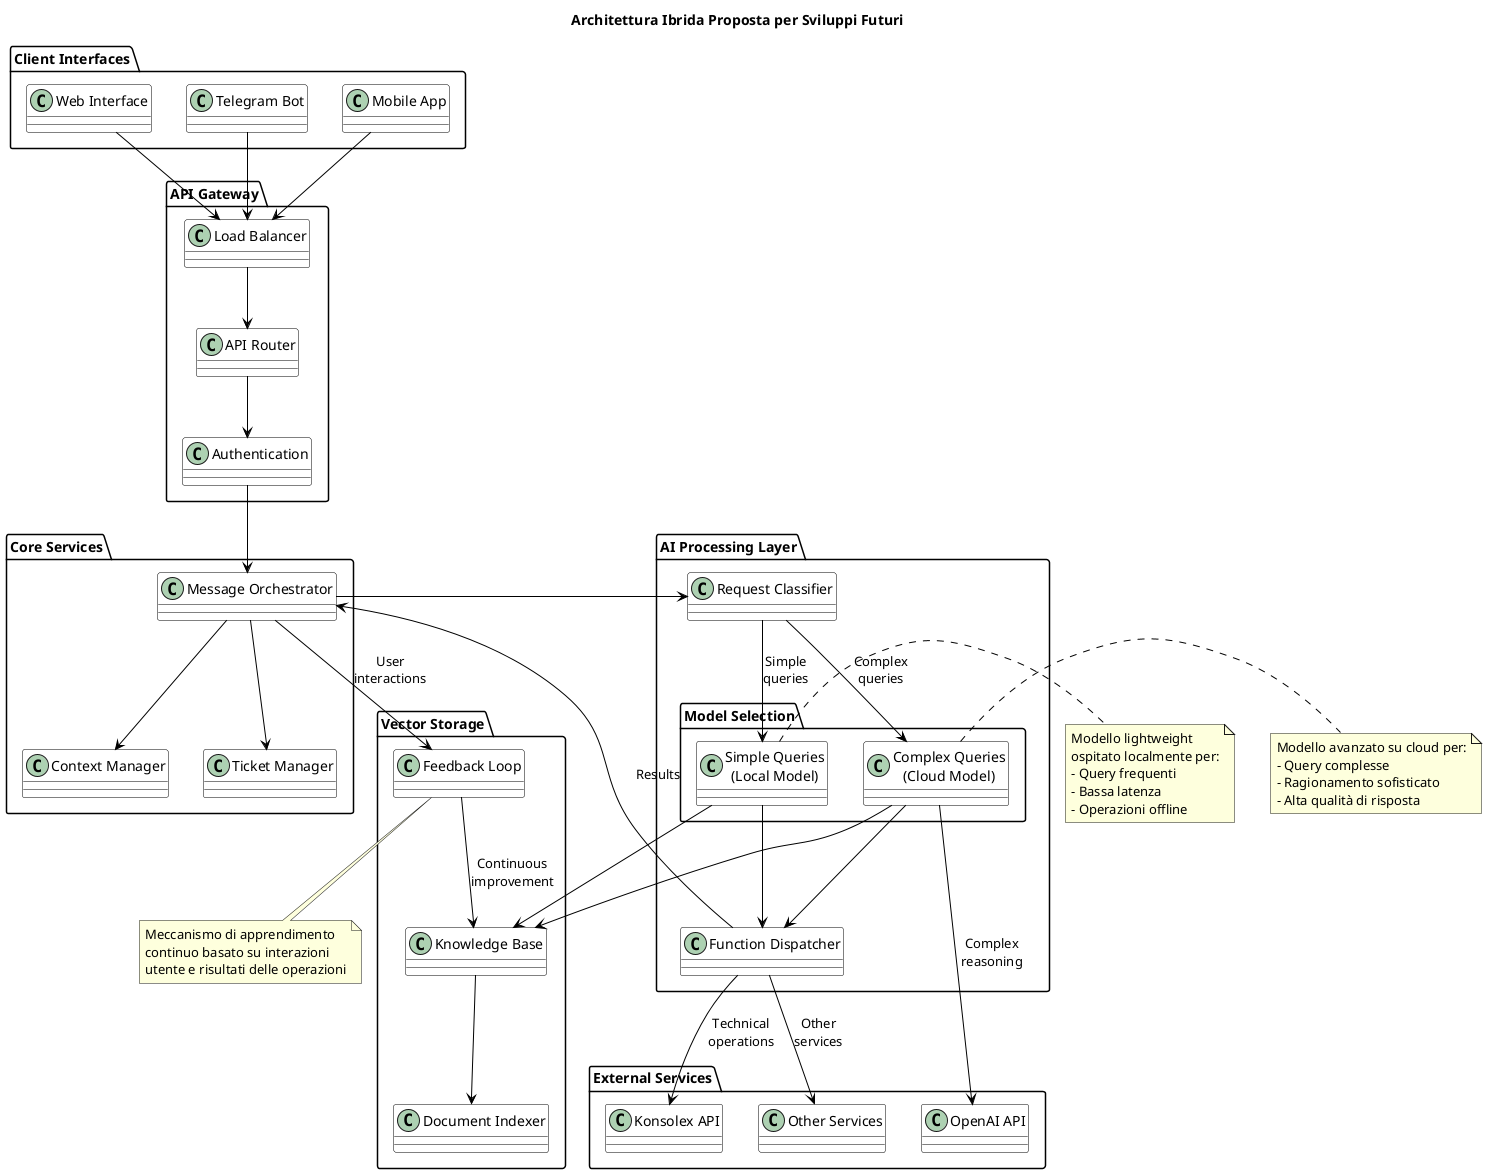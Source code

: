 @startuml Hybrid Architecture

!define RECTANGLE class

skinparam backgroundColor white
skinparam classFontSize 14
skinparam classFontName Arial
skinparam classBackgroundColor white
skinparam classBorderColor black
skinparam arrowColor black
skinparam stereotypeCBackgroundColor #A9DCDF

title "Architettura Ibrida Proposta per Sviluppi Futuri"

package "Client Interfaces" {
  class "Web Interface" as Web
  class "Telegram Bot" as Telegram
  class "Mobile App" as Mobile
}

package "API Gateway" {
  class "Load Balancer" as LB
  class "API Router" as Router
  class "Authentication" as Auth
}

package "Core Services" {
  class "Message Orchestrator" as Orchestrator
  class "Context Manager" as Context
  class "Ticket Manager" as Ticket
}

package "AI Processing Layer" {
  class "Request Classifier" as Classifier
  
  package "Model Selection" {
    class "Simple Queries\n(Local Model)" as LocalModel
    class "Complex Queries\n(Cloud Model)" as CloudModel
  }
  
  class "Function Dispatcher" as Dispatcher
}

package "Vector Storage" {
  class "Document Indexer" as Indexer
  class "Knowledge Base" as KB
  class "Feedback Loop" as Feedback
}

package "External Services" {
  class "OpenAI API" as OpenAI
  class "Konsolex API" as Konsolex
  class "Other Services" as Others
}

' Client connections
Web --> LB
Telegram --> LB
Mobile --> LB

' Gateway flow
LB --> Router
Router --> Auth
Auth --> Orchestrator

' Core service connections
Orchestrator --> Context
Orchestrator --> Ticket
Orchestrator --> Classifier

' AI layer connections
Classifier --> LocalModel : "Simple\nqueries"
Classifier --> CloudModel : "Complex\nqueries"
LocalModel --> Dispatcher
CloudModel --> Dispatcher
Dispatcher --> Orchestrator : "Results"

' Knowledge connections
LocalModel --> KB
CloudModel --> KB
KB --> Indexer
Feedback --> KB : "Continuous\nimprovement"
Orchestrator --> Feedback : "User\ninteractions"

' External connections
CloudModel --> OpenAI : "Complex\nreasoning"
Dispatcher --> Konsolex : "Technical\noperations"
Dispatcher --> Others : "Other\nservices"

note right of LocalModel
  Modello lightweight 
  ospitato localmente per:
  - Query frequenti
  - Bassa latenza
  - Operazioni offline
end note

note right of CloudModel
  Modello avanzato su cloud per:
  - Query complesse
  - Ragionamento sofisticato
  - Alta qualità di risposta
end note

note bottom of Feedback
  Meccanismo di apprendimento 
  continuo basato su interazioni
  utente e risultati delle operazioni
end note

@enduml
